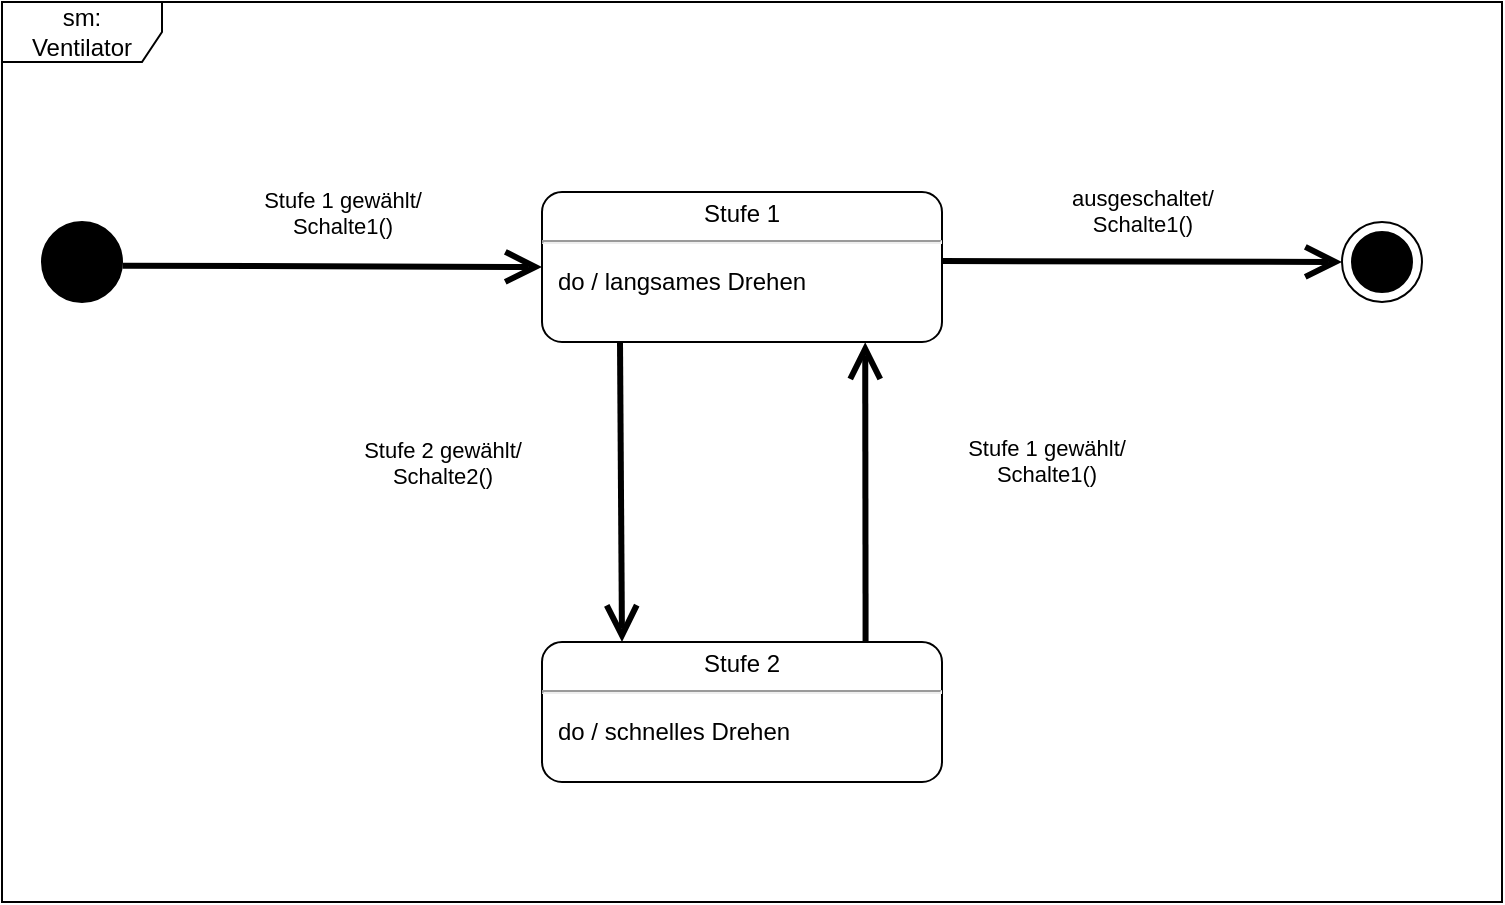 <mxfile>
    <diagram id="6Y-r2mPWAEqaXwepubUo" name="Seite-1">
        <mxGraphModel dx="898" dy="483" grid="1" gridSize="10" guides="1" tooltips="1" connect="1" arrows="1" fold="1" page="1" pageScale="1" pageWidth="827" pageHeight="1169" math="0" shadow="0">
            <root>
                <mxCell id="0"/>
                <mxCell id="1" parent="0"/>
                <mxCell id="2" value="sm:&lt;br&gt;Ventilator" style="shape=umlFrame;whiteSpace=wrap;html=1;width=80;height=30;" vertex="1" parent="1">
                    <mxGeometry x="50" y="120" width="750" height="450" as="geometry"/>
                </mxCell>
                <mxCell id="3" value="" style="shape=ellipse;html=1;fillColor=strokeColor;fontSize=18;fontColor=#ffffff;" vertex="1" parent="1">
                    <mxGeometry x="70" y="230" width="40" height="40" as="geometry"/>
                </mxCell>
                <mxCell id="4" value="" style="shape=mxgraph.sysml.actFinal;html=1;verticalLabelPosition=bottom;labelBackgroundColor=#ffffff;verticalAlign=top;" vertex="1" parent="1">
                    <mxGeometry x="720" y="230" width="40" height="40" as="geometry"/>
                </mxCell>
                <mxCell id="5" value="&lt;p style=&quot;margin:0px;margin-top:4px;text-align:center;&quot;&gt;Stufe 1&lt;br&gt;&lt;/p&gt;&lt;hr&gt;&lt;p&gt;&lt;/p&gt;&lt;p style=&quot;margin:0px;margin-left:8px;text-align:left;&quot;&gt;do / langsames Drehen&lt;br&gt;&lt;br&gt;&lt;/p&gt;" style="shape=mxgraph.sysml.simpleState;html=1;overflow=fill;whiteSpace=wrap;align=center;" vertex="1" parent="1">
                    <mxGeometry x="320" y="215" width="200" height="75" as="geometry"/>
                </mxCell>
                <mxCell id="6" value="&lt;p style=&quot;margin:0px;margin-top:4px;text-align:center;&quot;&gt;Stufe 2&lt;br&gt;&lt;/p&gt;&lt;hr&gt;&lt;p&gt;&lt;/p&gt;&lt;p style=&quot;margin:0px;margin-left:8px;text-align:left;&quot;&gt;do / schnelles Drehen&lt;br&gt;&lt;br&gt;&lt;/p&gt;" style="shape=mxgraph.sysml.simpleState;html=1;overflow=fill;whiteSpace=wrap;align=center;" vertex="1" parent="1">
                    <mxGeometry x="320" y="440" width="200" height="70" as="geometry"/>
                </mxCell>
                <mxCell id="7" value="Stufe 1 gewählt/&lt;br&gt;Schalte1()" style="edgeStyle=none;html=1;endArrow=open;endSize=12;strokeWidth=3;verticalAlign=bottom;entryX=0;entryY=0.5;entryDx=0;entryDy=0;entryPerimeter=0;exitX=1.006;exitY=0.546;exitDx=0;exitDy=0;exitPerimeter=0;" edge="1" parent="1" source="3" target="5">
                    <mxGeometry x="0.046" y="11" width="160" relative="1" as="geometry">
                        <mxPoint x="110" y="250" as="sourcePoint"/>
                        <mxPoint x="270" y="250" as="targetPoint"/>
                        <mxPoint as="offset"/>
                    </mxGeometry>
                </mxCell>
                <mxCell id="8" value="ausgeschaltet/&lt;br&gt;Schalte1()" style="edgeStyle=none;html=1;endArrow=open;endSize=12;strokeWidth=3;verticalAlign=bottom;entryX=0;entryY=0.5;entryDx=0;entryDy=0;entryPerimeter=0;" edge="1" parent="1" target="4">
                    <mxGeometry x="-0.0" y="10" width="160" relative="1" as="geometry">
                        <mxPoint x="520" y="249.5" as="sourcePoint"/>
                        <mxPoint x="730" y="249.5" as="targetPoint"/>
                        <mxPoint as="offset"/>
                    </mxGeometry>
                </mxCell>
                <mxCell id="9" value="Stufe 2 gewählt/&lt;br&gt;Schalte2()" style="edgeStyle=none;html=1;endArrow=open;endSize=12;strokeWidth=3;verticalAlign=bottom;exitX=0.195;exitY=1;exitDx=0;exitDy=0;exitPerimeter=0;" edge="1" parent="1" source="5">
                    <mxGeometry y="-90" width="160" relative="1" as="geometry">
                        <mxPoint x="330" y="320" as="sourcePoint"/>
                        <mxPoint x="360" y="440" as="targetPoint"/>
                        <mxPoint as="offset"/>
                    </mxGeometry>
                </mxCell>
                <mxCell id="10" value="Stufe 1 gewählt/&lt;br&gt;Schalte1()" style="edgeStyle=none;html=1;endArrow=open;endSize=12;strokeWidth=3;verticalAlign=bottom;exitX=0.809;exitY=-0.006;exitDx=0;exitDy=0;exitPerimeter=0;entryX=0.808;entryY=1.002;entryDx=0;entryDy=0;entryPerimeter=0;" edge="1" parent="1" source="6" target="5">
                    <mxGeometry y="-90" width="160" relative="1" as="geometry">
                        <mxPoint x="680" y="470" as="sourcePoint"/>
                        <mxPoint x="480" y="280" as="targetPoint"/>
                        <mxPoint as="offset"/>
                    </mxGeometry>
                </mxCell>
            </root>
        </mxGraphModel>
    </diagram>
</mxfile>